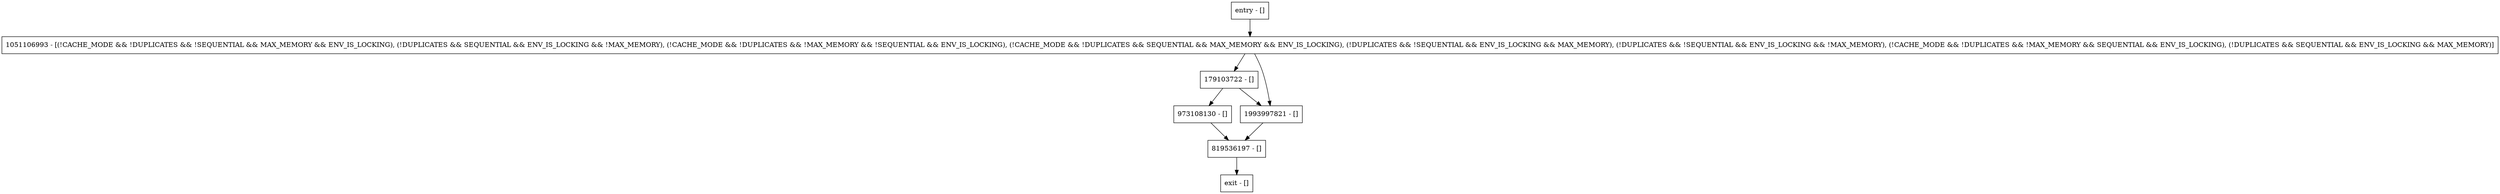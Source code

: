digraph isTransientOrNull {
node [shape=record];
179103722 [label="179103722 - []"];
entry [label="entry - []"];
exit [label="exit - []"];
1051106993 [label="1051106993 - [(!CACHE_MODE && !DUPLICATES && !SEQUENTIAL && MAX_MEMORY && ENV_IS_LOCKING), (!DUPLICATES && SEQUENTIAL && ENV_IS_LOCKING && !MAX_MEMORY), (!CACHE_MODE && !DUPLICATES && !MAX_MEMORY && !SEQUENTIAL && ENV_IS_LOCKING), (!CACHE_MODE && !DUPLICATES && SEQUENTIAL && MAX_MEMORY && ENV_IS_LOCKING), (!DUPLICATES && !SEQUENTIAL && ENV_IS_LOCKING && MAX_MEMORY), (!DUPLICATES && !SEQUENTIAL && ENV_IS_LOCKING && !MAX_MEMORY), (!CACHE_MODE && !DUPLICATES && !MAX_MEMORY && SEQUENTIAL && ENV_IS_LOCKING), (!DUPLICATES && SEQUENTIAL && ENV_IS_LOCKING && MAX_MEMORY)]"];
819536197 [label="819536197 - []"];
973108130 [label="973108130 - []"];
1993997821 [label="1993997821 - []"];
entry;
exit;
179103722 -> 973108130;
179103722 -> 1993997821;
entry -> 1051106993;
1051106993 -> 179103722;
1051106993 -> 1993997821;
819536197 -> exit;
973108130 -> 819536197;
1993997821 -> 819536197;
}
